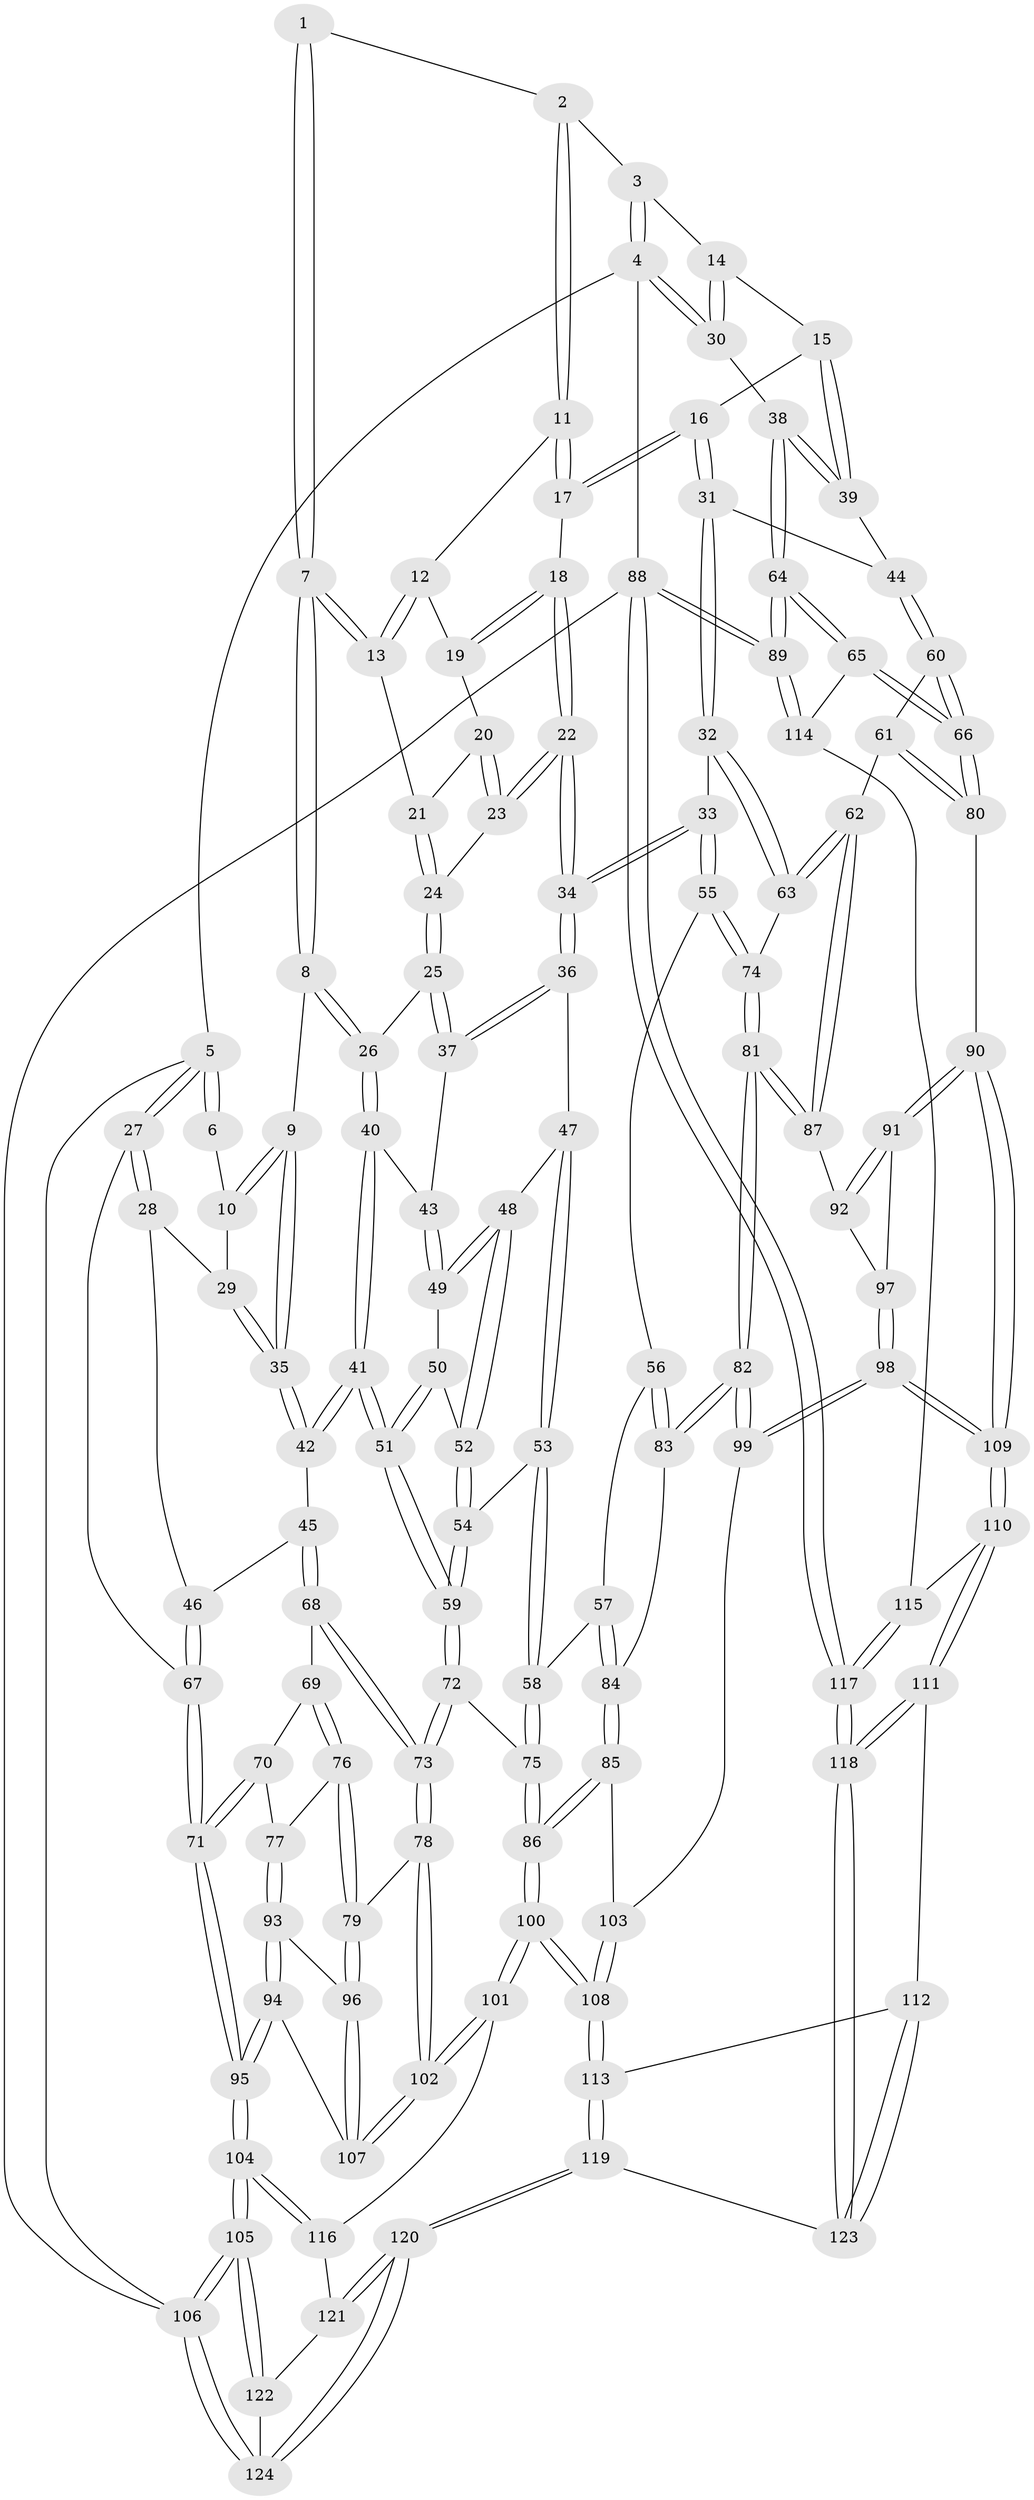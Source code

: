 // Generated by graph-tools (version 1.1) at 2025/11/02/27/25 16:11:55]
// undirected, 124 vertices, 307 edges
graph export_dot {
graph [start="1"]
  node [color=gray90,style=filled];
  1 [pos="+0.38458056867740686+0"];
  2 [pos="+0.5994137878729199+0"];
  3 [pos="+1+0"];
  4 [pos="+1+0"];
  5 [pos="+0+0"];
  6 [pos="+0.27138122946193466+0"];
  7 [pos="+0.42706027883962566+0.09712528648706559"];
  8 [pos="+0.3318792595946624+0.15868559699044257"];
  9 [pos="+0.30168965377697193+0.13883920462832883"];
  10 [pos="+0.23735254868869524+0.03128251422066899"];
  11 [pos="+0.605216447530301+0"];
  12 [pos="+0.5237147701612067+0.03135608150249811"];
  13 [pos="+0.4518052248927815+0.09778430683792563"];
  14 [pos="+0.8587922036250208+0.10156352889291413"];
  15 [pos="+0.8376794595873418+0.13937890248982135"];
  16 [pos="+0.7770513251150137+0.15369984078188625"];
  17 [pos="+0.6842056048035269+0.11139036173173288"];
  18 [pos="+0.6655154459852854+0.12705126378840018"];
  19 [pos="+0.532635755338626+0.10885806685326217"];
  20 [pos="+0.5244497152725416+0.12126565776041084"];
  21 [pos="+0.4580008979155915+0.10420206528178941"];
  22 [pos="+0.5874449430470441+0.21807257996305657"];
  23 [pos="+0.525695014875676+0.1956079984626073"];
  24 [pos="+0.4989584816064103+0.19698306615288777"];
  25 [pos="+0.47170202519927334+0.20980412512409"];
  26 [pos="+0.3330361035131269+0.1609259426713646"];
  27 [pos="+0+0.07391559439527441"];
  28 [pos="+0.011930840267561927+0.14255484150236294"];
  29 [pos="+0.0690253604473269+0.1383717313736122"];
  30 [pos="+1+0.13428755282169647"];
  31 [pos="+0.7446492711244822+0.3237452825327963"];
  32 [pos="+0.7127013603613883+0.35187303376156925"];
  33 [pos="+0.6234270817051395+0.32795853518713064"];
  34 [pos="+0.5989817836189746+0.306405510138464"];
  35 [pos="+0.17993225258747944+0.2502972864147973"];
  36 [pos="+0.5673057363457664+0.31574426473756667"];
  37 [pos="+0.4555410633800437+0.27854672452459894"];
  38 [pos="+1+0.25050909654235204"];
  39 [pos="+0.9711217603823084+0.26462570360775545"];
  40 [pos="+0.33875192007646177+0.26136664686487"];
  41 [pos="+0.29761228206013124+0.3553082291589546"];
  42 [pos="+0.18094515968234318+0.30848876553405596"];
  43 [pos="+0.4448156222171801+0.28758975166355005"];
  44 [pos="+0.9009252797921539+0.3433478505099664"];
  45 [pos="+0.10712457778597759+0.35528891298010207"];
  46 [pos="+0.10173435779184166+0.35295180744292526"];
  47 [pos="+0.5512806373872954+0.32825672133008493"];
  48 [pos="+0.48753777645846974+0.33802811846766667"];
  49 [pos="+0.44375071056029697+0.30576817125019473"];
  50 [pos="+0.44316395373535156+0.3073611035994164"];
  51 [pos="+0.32429972617836017+0.4187289088957301"];
  52 [pos="+0.4581077716697764+0.3775270701572342"];
  53 [pos="+0.48845641472919565+0.41324209457672595"];
  54 [pos="+0.4544899660029503+0.4063318527153601"];
  55 [pos="+0.5649119676778777+0.45985133497113445"];
  56 [pos="+0.5553302126848926+0.4664372457878679"];
  57 [pos="+0.5459802252477562+0.469204094830812"];
  58 [pos="+0.5317660766242751+0.4585151130580329"];
  59 [pos="+0.3298481364020273+0.4434008629089675"];
  60 [pos="+0.9008013051920557+0.3860922705642733"];
  61 [pos="+0.8654060170245572+0.4505935816844357"];
  62 [pos="+0.8153785265784196+0.4737170455176293"];
  63 [pos="+0.721341406821783+0.40119615513061585"];
  64 [pos="+1+0.5943969101842558"];
  65 [pos="+1+0.5947553919223768"];
  66 [pos="+1+0.5933761159139493"];
  67 [pos="+0+0.35653709029040104"];
  68 [pos="+0.11525289001228967+0.42336424580457566"];
  69 [pos="+0.11309484965234497+0.4262392026364603"];
  70 [pos="+0.04632620786860921+0.45668428794040833"];
  71 [pos="+0+0.47645074290243017"];
  72 [pos="+0.32731916820266277+0.45391513379336396"];
  73 [pos="+0.26684662863038117+0.5063896875728423"];
  74 [pos="+0.679678837270278+0.47624489377257184"];
  75 [pos="+0.3839782526934274+0.5027683561673154"];
  76 [pos="+0.1051002616586952+0.47692172460813886"];
  77 [pos="+0.053208396339300267+0.5267897854599263"];
  78 [pos="+0.25402894197960313+0.538738188117587"];
  79 [pos="+0.1237962756376826+0.5422089439838655"];
  80 [pos="+1+0.5953255185521271"];
  81 [pos="+0.6841780349918133+0.5606694655871801"];
  82 [pos="+0.6772940818039673+0.5856312816353847"];
  83 [pos="+0.6249784817190787+0.5462018837885914"];
  84 [pos="+0.5178802421169735+0.5358911263426385"];
  85 [pos="+0.5092445990192143+0.5505197543795481"];
  86 [pos="+0.46147378195354194+0.5870006199263158"];
  87 [pos="+0.8123674423836651+0.49182203955702886"];
  88 [pos="+1+1"];
  89 [pos="+1+1"];
  90 [pos="+0.9515431764352981+0.6117857415164297"];
  91 [pos="+0.9309605028295662+0.6007849098357506"];
  92 [pos="+0.8166183392222001+0.5083251285807674"];
  93 [pos="+0.025746836278327016+0.5855821897822042"];
  94 [pos="+0+0.6250579855204055"];
  95 [pos="+0+0.633073971996744"];
  96 [pos="+0.0681792479164704+0.5907647793493596"];
  97 [pos="+0.799649279643558+0.5745639777676645"];
  98 [pos="+0.737624872070932+0.6449604853717824"];
  99 [pos="+0.6773803730628533+0.5887835121023769"];
  100 [pos="+0.4514897510086071+0.7706992596623903"];
  101 [pos="+0.24583955748366487+0.7373814541798213"];
  102 [pos="+0.24433697116335762+0.7328969405719765"];
  103 [pos="+0.6408592464821721+0.6048711164282446"];
  104 [pos="+0+0.7952578267601093"];
  105 [pos="+0+0.9818820474920921"];
  106 [pos="+0+1"];
  107 [pos="+0.2099966047784213+0.7088248411544401"];
  108 [pos="+0.4607426980390307+0.7782161169102124"];
  109 [pos="+0.7827679160814747+0.74685522753534"];
  110 [pos="+0.7817997256996537+0.7529983892793556"];
  111 [pos="+0.7479207698255312+0.7895370582033584"];
  112 [pos="+0.7425616614398871+0.7911430308193569"];
  113 [pos="+0.4846067431284437+0.8129829573581646"];
  114 [pos="+0.9115702201658533+0.8033984688446315"];
  115 [pos="+0.8921772900944985+0.8065009407219443"];
  116 [pos="+0.2205114458762153+0.7649193180953388"];
  117 [pos="+1+1"];
  118 [pos="+0.9243059117438522+1"];
  119 [pos="+0.4841114090219675+1"];
  120 [pos="+0.30015184688264956+1"];
  121 [pos="+0.22018602383221803+0.7662967618648079"];
  122 [pos="+0.11519801823184111+0.9214218305127877"];
  123 [pos="+0.5882575779886076+1"];
  124 [pos="+0.2864865898200116+1"];
  1 -- 2;
  1 -- 7;
  1 -- 7;
  2 -- 3;
  2 -- 11;
  2 -- 11;
  3 -- 4;
  3 -- 4;
  3 -- 14;
  4 -- 5;
  4 -- 30;
  4 -- 30;
  4 -- 88;
  5 -- 6;
  5 -- 6;
  5 -- 27;
  5 -- 27;
  5 -- 106;
  6 -- 10;
  7 -- 8;
  7 -- 8;
  7 -- 13;
  7 -- 13;
  8 -- 9;
  8 -- 26;
  8 -- 26;
  9 -- 10;
  9 -- 10;
  9 -- 35;
  9 -- 35;
  10 -- 29;
  11 -- 12;
  11 -- 17;
  11 -- 17;
  12 -- 13;
  12 -- 13;
  12 -- 19;
  13 -- 21;
  14 -- 15;
  14 -- 30;
  14 -- 30;
  15 -- 16;
  15 -- 39;
  15 -- 39;
  16 -- 17;
  16 -- 17;
  16 -- 31;
  16 -- 31;
  17 -- 18;
  18 -- 19;
  18 -- 19;
  18 -- 22;
  18 -- 22;
  19 -- 20;
  20 -- 21;
  20 -- 23;
  20 -- 23;
  21 -- 24;
  21 -- 24;
  22 -- 23;
  22 -- 23;
  22 -- 34;
  22 -- 34;
  23 -- 24;
  24 -- 25;
  24 -- 25;
  25 -- 26;
  25 -- 37;
  25 -- 37;
  26 -- 40;
  26 -- 40;
  27 -- 28;
  27 -- 28;
  27 -- 67;
  28 -- 29;
  28 -- 46;
  29 -- 35;
  29 -- 35;
  30 -- 38;
  31 -- 32;
  31 -- 32;
  31 -- 44;
  32 -- 33;
  32 -- 63;
  32 -- 63;
  33 -- 34;
  33 -- 34;
  33 -- 55;
  33 -- 55;
  34 -- 36;
  34 -- 36;
  35 -- 42;
  35 -- 42;
  36 -- 37;
  36 -- 37;
  36 -- 47;
  37 -- 43;
  38 -- 39;
  38 -- 39;
  38 -- 64;
  38 -- 64;
  39 -- 44;
  40 -- 41;
  40 -- 41;
  40 -- 43;
  41 -- 42;
  41 -- 42;
  41 -- 51;
  41 -- 51;
  42 -- 45;
  43 -- 49;
  43 -- 49;
  44 -- 60;
  44 -- 60;
  45 -- 46;
  45 -- 68;
  45 -- 68;
  46 -- 67;
  46 -- 67;
  47 -- 48;
  47 -- 53;
  47 -- 53;
  48 -- 49;
  48 -- 49;
  48 -- 52;
  48 -- 52;
  49 -- 50;
  50 -- 51;
  50 -- 51;
  50 -- 52;
  51 -- 59;
  51 -- 59;
  52 -- 54;
  52 -- 54;
  53 -- 54;
  53 -- 58;
  53 -- 58;
  54 -- 59;
  54 -- 59;
  55 -- 56;
  55 -- 74;
  55 -- 74;
  56 -- 57;
  56 -- 83;
  56 -- 83;
  57 -- 58;
  57 -- 84;
  57 -- 84;
  58 -- 75;
  58 -- 75;
  59 -- 72;
  59 -- 72;
  60 -- 61;
  60 -- 66;
  60 -- 66;
  61 -- 62;
  61 -- 80;
  61 -- 80;
  62 -- 63;
  62 -- 63;
  62 -- 87;
  62 -- 87;
  63 -- 74;
  64 -- 65;
  64 -- 65;
  64 -- 89;
  64 -- 89;
  65 -- 66;
  65 -- 66;
  65 -- 114;
  66 -- 80;
  66 -- 80;
  67 -- 71;
  67 -- 71;
  68 -- 69;
  68 -- 73;
  68 -- 73;
  69 -- 70;
  69 -- 76;
  69 -- 76;
  70 -- 71;
  70 -- 71;
  70 -- 77;
  71 -- 95;
  71 -- 95;
  72 -- 73;
  72 -- 73;
  72 -- 75;
  73 -- 78;
  73 -- 78;
  74 -- 81;
  74 -- 81;
  75 -- 86;
  75 -- 86;
  76 -- 77;
  76 -- 79;
  76 -- 79;
  77 -- 93;
  77 -- 93;
  78 -- 79;
  78 -- 102;
  78 -- 102;
  79 -- 96;
  79 -- 96;
  80 -- 90;
  81 -- 82;
  81 -- 82;
  81 -- 87;
  81 -- 87;
  82 -- 83;
  82 -- 83;
  82 -- 99;
  82 -- 99;
  83 -- 84;
  84 -- 85;
  84 -- 85;
  85 -- 86;
  85 -- 86;
  85 -- 103;
  86 -- 100;
  86 -- 100;
  87 -- 92;
  88 -- 89;
  88 -- 89;
  88 -- 117;
  88 -- 117;
  88 -- 106;
  89 -- 114;
  89 -- 114;
  90 -- 91;
  90 -- 91;
  90 -- 109;
  90 -- 109;
  91 -- 92;
  91 -- 92;
  91 -- 97;
  92 -- 97;
  93 -- 94;
  93 -- 94;
  93 -- 96;
  94 -- 95;
  94 -- 95;
  94 -- 107;
  95 -- 104;
  95 -- 104;
  96 -- 107;
  96 -- 107;
  97 -- 98;
  97 -- 98;
  98 -- 99;
  98 -- 99;
  98 -- 109;
  98 -- 109;
  99 -- 103;
  100 -- 101;
  100 -- 101;
  100 -- 108;
  100 -- 108;
  101 -- 102;
  101 -- 102;
  101 -- 116;
  102 -- 107;
  102 -- 107;
  103 -- 108;
  103 -- 108;
  104 -- 105;
  104 -- 105;
  104 -- 116;
  104 -- 116;
  105 -- 106;
  105 -- 106;
  105 -- 122;
  105 -- 122;
  106 -- 124;
  106 -- 124;
  108 -- 113;
  108 -- 113;
  109 -- 110;
  109 -- 110;
  110 -- 111;
  110 -- 111;
  110 -- 115;
  111 -- 112;
  111 -- 118;
  111 -- 118;
  112 -- 113;
  112 -- 123;
  112 -- 123;
  113 -- 119;
  113 -- 119;
  114 -- 115;
  115 -- 117;
  115 -- 117;
  116 -- 121;
  117 -- 118;
  117 -- 118;
  118 -- 123;
  118 -- 123;
  119 -- 120;
  119 -- 120;
  119 -- 123;
  120 -- 121;
  120 -- 121;
  120 -- 124;
  120 -- 124;
  121 -- 122;
  122 -- 124;
}
